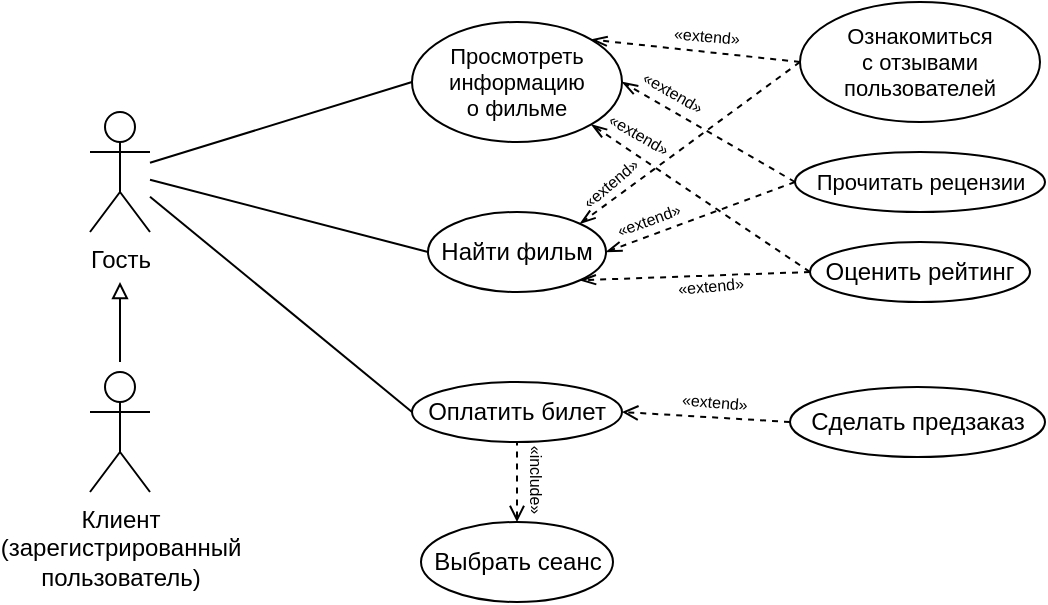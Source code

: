 <mxfile version="24.8.6" pages="3">
  <diagram name="Собственный кинотеатр" id="rnaNZMnlfwjxVZvryFjj">
    <mxGraphModel dx="683" dy="364" grid="1" gridSize="10" guides="1" tooltips="1" connect="1" arrows="1" fold="1" page="1" pageScale="1" pageWidth="827" pageHeight="1169" math="0" shadow="0">
      <root>
        <mxCell id="f3-Gvlm2Z2FciO2JjJAF-0" />
        <mxCell id="f3-Gvlm2Z2FciO2JjJAF-1" parent="f3-Gvlm2Z2FciO2JjJAF-0" />
        <mxCell id="f3-Gvlm2Z2FciO2JjJAF-2" value="Гость" style="shape=umlActor;verticalLabelPosition=bottom;verticalAlign=top;html=1;" vertex="1" parent="f3-Gvlm2Z2FciO2JjJAF-1">
          <mxGeometry x="190" y="465" width="30" height="60" as="geometry" />
        </mxCell>
        <mxCell id="f3-Gvlm2Z2FciO2JjJAF-3" value="&lt;div&gt;Клиент&lt;/div&gt;&lt;div&gt;(зарегистрированный&lt;/div&gt;&lt;div&gt;пользователь)&lt;/div&gt;" style="shape=umlActor;verticalLabelPosition=bottom;verticalAlign=top;html=1;" vertex="1" parent="f3-Gvlm2Z2FciO2JjJAF-1">
          <mxGeometry x="190" y="595" width="30" height="60" as="geometry" />
        </mxCell>
        <mxCell id="f3-Gvlm2Z2FciO2JjJAF-4" value="Оплатить билет" style="ellipse;whiteSpace=wrap;html=1;fontSize=12;" vertex="1" parent="f3-Gvlm2Z2FciO2JjJAF-1">
          <mxGeometry x="351" y="600" width="105" height="30" as="geometry" />
        </mxCell>
        <mxCell id="f3-Gvlm2Z2FciO2JjJAF-5" value="Сделать предзаказ" style="ellipse;whiteSpace=wrap;html=1;" vertex="1" parent="f3-Gvlm2Z2FciO2JjJAF-1">
          <mxGeometry x="540" y="602.5" width="127.5" height="35" as="geometry" />
        </mxCell>
        <mxCell id="f3-Gvlm2Z2FciO2JjJAF-6" value="Найти фильм" style="ellipse;whiteSpace=wrap;html=1;" vertex="1" parent="f3-Gvlm2Z2FciO2JjJAF-1">
          <mxGeometry x="359" y="515" width="89" height="40" as="geometry" />
        </mxCell>
        <mxCell id="f3-Gvlm2Z2FciO2JjJAF-7" value="Оценить рейтинг" style="ellipse;whiteSpace=wrap;html=1;" vertex="1" parent="f3-Gvlm2Z2FciO2JjJAF-1">
          <mxGeometry x="550" y="530" width="110" height="30" as="geometry" />
        </mxCell>
        <mxCell id="f3-Gvlm2Z2FciO2JjJAF-8" value="Прочитать рецензии" style="ellipse;whiteSpace=wrap;html=1;fontSize=11;spacing=2;" vertex="1" parent="f3-Gvlm2Z2FciO2JjJAF-1">
          <mxGeometry x="542.5" y="485" width="125" height="30" as="geometry" />
        </mxCell>
        <mxCell id="f3-Gvlm2Z2FciO2JjJAF-9" value="&lt;div style=&quot;font-size: 11px;&quot;&gt;Ознакомиться&lt;/div&gt;&lt;div style=&quot;font-size: 11px;&quot;&gt;с отзывами пользователей&lt;/div&gt;" style="ellipse;whiteSpace=wrap;html=1;fontSize=11;" vertex="1" parent="f3-Gvlm2Z2FciO2JjJAF-1">
          <mxGeometry x="545" y="410" width="120" height="60" as="geometry" />
        </mxCell>
        <mxCell id="f3-Gvlm2Z2FciO2JjJAF-10" value="&lt;div style=&quot;font-size: 11px;&quot;&gt;Просмотреть информацию&lt;/div&gt;&lt;div style=&quot;font-size: 11px;&quot;&gt;о фильме&lt;/div&gt;" style="ellipse;whiteSpace=wrap;html=1;fontSize=11;" vertex="1" parent="f3-Gvlm2Z2FciO2JjJAF-1">
          <mxGeometry x="351" y="420" width="105" height="60" as="geometry" />
        </mxCell>
        <mxCell id="f3-Gvlm2Z2FciO2JjJAF-11" value="Выбрать сеанс" style="ellipse;whiteSpace=wrap;html=1;" vertex="1" parent="f3-Gvlm2Z2FciO2JjJAF-1">
          <mxGeometry x="355.5" y="670" width="96" height="40" as="geometry" />
        </mxCell>
        <mxCell id="f3-Gvlm2Z2FciO2JjJAF-12" value="" style="endArrow=block;html=1;rounded=0;endFill=0;" edge="1" parent="f3-Gvlm2Z2FciO2JjJAF-1">
          <mxGeometry width="50" height="50" relative="1" as="geometry">
            <mxPoint x="205" y="590" as="sourcePoint" />
            <mxPoint x="205" y="550" as="targetPoint" />
          </mxGeometry>
        </mxCell>
        <mxCell id="f3-Gvlm2Z2FciO2JjJAF-13" value="" style="endArrow=none;html=1;rounded=0;exitX=0;exitY=0.5;exitDx=0;exitDy=0;" edge="1" parent="f3-Gvlm2Z2FciO2JjJAF-1" source="f3-Gvlm2Z2FciO2JjJAF-10" target="f3-Gvlm2Z2FciO2JjJAF-2">
          <mxGeometry width="50" height="50" relative="1" as="geometry">
            <mxPoint x="370" y="610" as="sourcePoint" />
            <mxPoint x="420" y="560" as="targetPoint" />
          </mxGeometry>
        </mxCell>
        <mxCell id="f3-Gvlm2Z2FciO2JjJAF-14" value="" style="endArrow=none;html=1;rounded=0;entryX=0;entryY=0.5;entryDx=0;entryDy=0;" edge="1" parent="f3-Gvlm2Z2FciO2JjJAF-1" source="f3-Gvlm2Z2FciO2JjJAF-2" target="f3-Gvlm2Z2FciO2JjJAF-6">
          <mxGeometry width="50" height="50" relative="1" as="geometry">
            <mxPoint x="270" y="530" as="sourcePoint" />
            <mxPoint x="420" y="560" as="targetPoint" />
          </mxGeometry>
        </mxCell>
        <mxCell id="f3-Gvlm2Z2FciO2JjJAF-15" value="" style="endArrow=none;html=1;rounded=0;entryX=0;entryY=0.5;entryDx=0;entryDy=0;" edge="1" parent="f3-Gvlm2Z2FciO2JjJAF-1" source="f3-Gvlm2Z2FciO2JjJAF-2" target="f3-Gvlm2Z2FciO2JjJAF-4">
          <mxGeometry width="50" height="50" relative="1" as="geometry">
            <mxPoint x="370" y="610" as="sourcePoint" />
            <mxPoint x="420" y="560" as="targetPoint" />
          </mxGeometry>
        </mxCell>
        <mxCell id="f3-Gvlm2Z2FciO2JjJAF-16" value="" style="endArrow=none;dashed=1;html=1;rounded=0;entryX=0.5;entryY=1;entryDx=0;entryDy=0;exitX=0.5;exitY=0;exitDx=0;exitDy=0;startArrow=open;startFill=0;" edge="1" parent="f3-Gvlm2Z2FciO2JjJAF-1" source="f3-Gvlm2Z2FciO2JjJAF-11" target="f3-Gvlm2Z2FciO2JjJAF-4">
          <mxGeometry width="50" height="50" relative="1" as="geometry">
            <mxPoint x="370" y="610" as="sourcePoint" />
            <mxPoint x="420" y="560" as="targetPoint" />
          </mxGeometry>
        </mxCell>
        <mxCell id="f3-Gvlm2Z2FciO2JjJAF-17" value="" style="endArrow=open;dashed=1;rounded=0;entryX=1;entryY=0.5;entryDx=0;entryDy=0;exitX=0;exitY=0.5;exitDx=0;exitDy=0;startArrow=none;startFill=0;endFill=0;html=1;" edge="1" parent="f3-Gvlm2Z2FciO2JjJAF-1" source="f3-Gvlm2Z2FciO2JjJAF-5" target="f3-Gvlm2Z2FciO2JjJAF-4">
          <mxGeometry width="50" height="50" relative="1" as="geometry">
            <mxPoint x="414" y="680" as="sourcePoint" />
            <mxPoint x="414" y="640" as="targetPoint" />
          </mxGeometry>
        </mxCell>
        <mxCell id="f3-Gvlm2Z2FciO2JjJAF-18" value="«extend»" style="edgeLabel;html=1;align=center;verticalAlign=middle;resizable=0;points=[];rotation=5;fontSize=8;" vertex="1" connectable="0" parent="f3-Gvlm2Z2FciO2JjJAF-17">
          <mxGeometry x="0.046" y="1" relative="1" as="geometry">
            <mxPoint x="6" y="-9" as="offset" />
          </mxGeometry>
        </mxCell>
        <mxCell id="f3-Gvlm2Z2FciO2JjJAF-19" value="" style="endArrow=openThin;dashed=1;html=1;rounded=0;entryX=1;entryY=0;entryDx=0;entryDy=0;exitX=0;exitY=0.5;exitDx=0;exitDy=0;startArrow=none;startFill=0;endFill=0;" edge="1" parent="f3-Gvlm2Z2FciO2JjJAF-1" source="f3-Gvlm2Z2FciO2JjJAF-9" target="f3-Gvlm2Z2FciO2JjJAF-10">
          <mxGeometry width="50" height="50" relative="1" as="geometry">
            <mxPoint x="535.5" y="502.5" as="sourcePoint" />
            <mxPoint x="451.5" y="497.5" as="targetPoint" />
          </mxGeometry>
        </mxCell>
        <mxCell id="f3-Gvlm2Z2FciO2JjJAF-20" value="" style="endArrow=openThin;dashed=1;html=1;rounded=0;entryX=1;entryY=0.5;entryDx=0;entryDy=0;exitX=0;exitY=0.5;exitDx=0;exitDy=0;endFill=0;" edge="1" parent="f3-Gvlm2Z2FciO2JjJAF-1" source="f3-Gvlm2Z2FciO2JjJAF-8" target="f3-Gvlm2Z2FciO2JjJAF-10">
          <mxGeometry width="50" height="50" relative="1" as="geometry">
            <mxPoint x="555" y="450" as="sourcePoint" />
            <mxPoint x="466" y="460" as="targetPoint" />
          </mxGeometry>
        </mxCell>
        <mxCell id="f3-Gvlm2Z2FciO2JjJAF-21" value="" style="endArrow=openThin;dashed=1;html=1;rounded=0;entryX=1;entryY=1;entryDx=0;entryDy=0;exitX=0;exitY=0.5;exitDx=0;exitDy=0;endFill=0;" edge="1" parent="f3-Gvlm2Z2FciO2JjJAF-1" source="f3-Gvlm2Z2FciO2JjJAF-7" target="f3-Gvlm2Z2FciO2JjJAF-10">
          <mxGeometry width="50" height="50" relative="1" as="geometry">
            <mxPoint x="553" y="510" as="sourcePoint" />
            <mxPoint x="466" y="460" as="targetPoint" />
          </mxGeometry>
        </mxCell>
        <mxCell id="f3-Gvlm2Z2FciO2JjJAF-22" value="" style="endArrow=openThin;dashed=1;html=1;rounded=0;exitX=0;exitY=0.5;exitDx=0;exitDy=0;endFill=0;entryX=1;entryY=1;entryDx=0;entryDy=0;" edge="1" parent="f3-Gvlm2Z2FciO2JjJAF-1" source="f3-Gvlm2Z2FciO2JjJAF-7" target="f3-Gvlm2Z2FciO2JjJAF-6">
          <mxGeometry width="50" height="50" relative="1" as="geometry">
            <mxPoint x="560" y="555" as="sourcePoint" />
            <mxPoint x="460" y="570" as="targetPoint" />
          </mxGeometry>
        </mxCell>
        <mxCell id="f3-Gvlm2Z2FciO2JjJAF-23" value="" style="endArrow=openThin;dashed=1;html=1;rounded=0;entryX=1;entryY=0.5;entryDx=0;entryDy=0;exitX=0;exitY=0.5;exitDx=0;exitDy=0;endFill=0;" edge="1" parent="f3-Gvlm2Z2FciO2JjJAF-1" source="f3-Gvlm2Z2FciO2JjJAF-8" target="f3-Gvlm2Z2FciO2JjJAF-6">
          <mxGeometry width="50" height="50" relative="1" as="geometry">
            <mxPoint x="553" y="510" as="sourcePoint" />
            <mxPoint x="466" y="460" as="targetPoint" />
          </mxGeometry>
        </mxCell>
        <mxCell id="f3-Gvlm2Z2FciO2JjJAF-24" value="" style="endArrow=openThin;dashed=1;html=1;rounded=0;entryX=1;entryY=0;entryDx=0;entryDy=0;exitX=0;exitY=0.5;exitDx=0;exitDy=0;startArrow=none;startFill=0;endFill=0;" edge="1" parent="f3-Gvlm2Z2FciO2JjJAF-1" source="f3-Gvlm2Z2FciO2JjJAF-9" target="f3-Gvlm2Z2FciO2JjJAF-6">
          <mxGeometry width="50" height="50" relative="1" as="geometry">
            <mxPoint x="555" y="450" as="sourcePoint" />
            <mxPoint x="451" y="439" as="targetPoint" />
          </mxGeometry>
        </mxCell>
        <mxCell id="f3-Gvlm2Z2FciO2JjJAF-25" value="«extend»" style="edgeLabel;html=1;align=center;verticalAlign=middle;resizable=0;points=[];rotation=5;fontSize=8;" vertex="1" connectable="0" parent="f3-Gvlm2Z2FciO2JjJAF-1">
          <mxGeometry x="497.998" y="426.995" as="geometry" />
        </mxCell>
        <mxCell id="f3-Gvlm2Z2FciO2JjJAF-26" value="«extend»" style="edgeLabel;html=1;align=center;verticalAlign=middle;resizable=0;points=[];rotation=355;fontSize=8;" vertex="1" connectable="0" parent="f3-Gvlm2Z2FciO2JjJAF-1">
          <mxGeometry x="499.998" y="551.995" as="geometry" />
        </mxCell>
        <mxCell id="f3-Gvlm2Z2FciO2JjJAF-27" value="«extend»" style="edgeLabel;html=1;align=center;verticalAlign=middle;resizable=0;points=[];rotation=30;fontSize=8;" vertex="1" connectable="0" parent="f3-Gvlm2Z2FciO2JjJAF-1">
          <mxGeometry x="480.998" y="454.995" as="geometry" />
        </mxCell>
        <mxCell id="f3-Gvlm2Z2FciO2JjJAF-28" value="«extend»" style="edgeLabel;html=1;align=center;verticalAlign=middle;resizable=0;points=[];rotation=30;fontSize=8;" vertex="1" connectable="0" parent="f3-Gvlm2Z2FciO2JjJAF-1">
          <mxGeometry x="465.998" y="478.995" as="geometry">
            <mxPoint x="-3.232" y="-1.598" as="offset" />
          </mxGeometry>
        </mxCell>
        <mxCell id="f3-Gvlm2Z2FciO2JjJAF-29" value="«extend»" style="edgeLabel;html=1;align=center;verticalAlign=middle;resizable=0;points=[];rotation=320;fontSize=8;" vertex="1" connectable="0" parent="f3-Gvlm2Z2FciO2JjJAF-1">
          <mxGeometry x="449.498" y="500.995" as="geometry" />
        </mxCell>
        <mxCell id="f3-Gvlm2Z2FciO2JjJAF-30" value="«extend»" style="edgeLabel;html=1;align=center;verticalAlign=middle;resizable=0;points=[];rotation=340;fontSize=8;" vertex="1" connectable="0" parent="f3-Gvlm2Z2FciO2JjJAF-1">
          <mxGeometry x="468.998" y="518.995" as="geometry" />
        </mxCell>
        <mxCell id="f3-Gvlm2Z2FciO2JjJAF-31" value="«include»" style="edgeLabel;html=1;align=center;verticalAlign=middle;resizable=0;points=[];rotation=90;fontSize=8;" vertex="1" connectable="0" parent="f3-Gvlm2Z2FciO2JjJAF-1">
          <mxGeometry x="412.998" y="647.995" as="geometry" />
        </mxCell>
      </root>
    </mxGraphModel>
  </diagram>
  <diagram name="Goodwin Cinema" id="iWJ-1zaKSu3Ji1PHFZBb">
    <mxGraphModel dx="683" dy="364" grid="1" gridSize="10" guides="1" tooltips="1" connect="1" arrows="1" fold="1" page="1" pageScale="1" pageWidth="827" pageHeight="1169" math="0" shadow="0">
      <root>
        <mxCell id="qbEH_GYG9Mnh0emsTHKD-0" />
        <mxCell id="qbEH_GYG9Mnh0emsTHKD-1" parent="qbEH_GYG9Mnh0emsTHKD-0" />
        <mxCell id="qbEH_GYG9Mnh0emsTHKD-2" value="Гость" style="shape=umlActor;verticalLabelPosition=bottom;verticalAlign=top;html=1;" vertex="1" parent="qbEH_GYG9Mnh0emsTHKD-1">
          <mxGeometry x="190" y="465" width="30" height="60" as="geometry" />
        </mxCell>
        <mxCell id="qbEH_GYG9Mnh0emsTHKD-3" value="&lt;div&gt;Клиент&lt;/div&gt;&lt;div&gt;(зарегистрированный&lt;/div&gt;&lt;div&gt;пользователь)&lt;/div&gt;" style="shape=umlActor;verticalLabelPosition=bottom;verticalAlign=top;html=1;" vertex="1" parent="qbEH_GYG9Mnh0emsTHKD-1">
          <mxGeometry x="190" y="595" width="30" height="60" as="geometry" />
        </mxCell>
        <mxCell id="qbEH_GYG9Mnh0emsTHKD-4" value="Оплатить билет" style="ellipse;whiteSpace=wrap;html=1;fontSize=12;" vertex="1" parent="qbEH_GYG9Mnh0emsTHKD-1">
          <mxGeometry x="351" y="600" width="105" height="30" as="geometry" />
        </mxCell>
        <mxCell id="qbEH_GYG9Mnh0emsTHKD-5" value="Сделать предзаказ" style="ellipse;whiteSpace=wrap;html=1;" vertex="1" parent="qbEH_GYG9Mnh0emsTHKD-1">
          <mxGeometry x="540" y="602.5" width="127.5" height="35" as="geometry" />
        </mxCell>
        <mxCell id="qbEH_GYG9Mnh0emsTHKD-6" value="Найти фильм" style="ellipse;whiteSpace=wrap;html=1;" vertex="1" parent="qbEH_GYG9Mnh0emsTHKD-1">
          <mxGeometry x="359" y="515" width="89" height="40" as="geometry" />
        </mxCell>
        <mxCell id="qbEH_GYG9Mnh0emsTHKD-7" value="Оценить рейтинг" style="ellipse;whiteSpace=wrap;html=1;" vertex="1" parent="qbEH_GYG9Mnh0emsTHKD-1">
          <mxGeometry x="550" y="530" width="110" height="30" as="geometry" />
        </mxCell>
        <mxCell id="qbEH_GYG9Mnh0emsTHKD-8" value="Прочитать рецензии" style="ellipse;whiteSpace=wrap;html=1;fontSize=11;spacing=2;" vertex="1" parent="qbEH_GYG9Mnh0emsTHKD-1">
          <mxGeometry x="542.5" y="485" width="125" height="30" as="geometry" />
        </mxCell>
        <mxCell id="qbEH_GYG9Mnh0emsTHKD-9" value="&lt;div style=&quot;font-size: 11px;&quot;&gt;Ознакомиться&lt;/div&gt;&lt;div style=&quot;font-size: 11px;&quot;&gt;с отзывами пользователей&lt;/div&gt;" style="ellipse;whiteSpace=wrap;html=1;fontSize=11;" vertex="1" parent="qbEH_GYG9Mnh0emsTHKD-1">
          <mxGeometry x="545" y="410" width="120" height="60" as="geometry" />
        </mxCell>
        <mxCell id="qbEH_GYG9Mnh0emsTHKD-10" value="&lt;div style=&quot;font-size: 11px;&quot;&gt;Просмотреть информацию&lt;/div&gt;&lt;div style=&quot;font-size: 11px;&quot;&gt;о фильме&lt;/div&gt;" style="ellipse;whiteSpace=wrap;html=1;fontSize=11;" vertex="1" parent="qbEH_GYG9Mnh0emsTHKD-1">
          <mxGeometry x="351" y="420" width="105" height="60" as="geometry" />
        </mxCell>
        <mxCell id="qbEH_GYG9Mnh0emsTHKD-11" value="Выбрать сеанс" style="ellipse;whiteSpace=wrap;html=1;" vertex="1" parent="qbEH_GYG9Mnh0emsTHKD-1">
          <mxGeometry x="355.5" y="670" width="96" height="40" as="geometry" />
        </mxCell>
        <mxCell id="qbEH_GYG9Mnh0emsTHKD-12" value="" style="endArrow=block;html=1;rounded=0;endFill=0;" edge="1" parent="qbEH_GYG9Mnh0emsTHKD-1">
          <mxGeometry width="50" height="50" relative="1" as="geometry">
            <mxPoint x="205" y="590" as="sourcePoint" />
            <mxPoint x="205" y="550" as="targetPoint" />
          </mxGeometry>
        </mxCell>
        <mxCell id="qbEH_GYG9Mnh0emsTHKD-13" value="" style="endArrow=none;html=1;rounded=0;exitX=0;exitY=0.5;exitDx=0;exitDy=0;" edge="1" parent="qbEH_GYG9Mnh0emsTHKD-1" source="qbEH_GYG9Mnh0emsTHKD-10" target="qbEH_GYG9Mnh0emsTHKD-2">
          <mxGeometry width="50" height="50" relative="1" as="geometry">
            <mxPoint x="370" y="610" as="sourcePoint" />
            <mxPoint x="420" y="560" as="targetPoint" />
          </mxGeometry>
        </mxCell>
        <mxCell id="qbEH_GYG9Mnh0emsTHKD-14" value="" style="endArrow=none;html=1;rounded=0;entryX=0;entryY=0.5;entryDx=0;entryDy=0;" edge="1" parent="qbEH_GYG9Mnh0emsTHKD-1" source="qbEH_GYG9Mnh0emsTHKD-2" target="qbEH_GYG9Mnh0emsTHKD-6">
          <mxGeometry width="50" height="50" relative="1" as="geometry">
            <mxPoint x="270" y="530" as="sourcePoint" />
            <mxPoint x="420" y="560" as="targetPoint" />
          </mxGeometry>
        </mxCell>
        <mxCell id="qbEH_GYG9Mnh0emsTHKD-15" value="" style="endArrow=none;html=1;rounded=0;entryX=0;entryY=0.5;entryDx=0;entryDy=0;" edge="1" parent="qbEH_GYG9Mnh0emsTHKD-1" source="qbEH_GYG9Mnh0emsTHKD-2" target="qbEH_GYG9Mnh0emsTHKD-4">
          <mxGeometry width="50" height="50" relative="1" as="geometry">
            <mxPoint x="370" y="610" as="sourcePoint" />
            <mxPoint x="420" y="560" as="targetPoint" />
          </mxGeometry>
        </mxCell>
        <mxCell id="qbEH_GYG9Mnh0emsTHKD-16" value="" style="endArrow=none;dashed=1;html=1;rounded=0;entryX=0.5;entryY=1;entryDx=0;entryDy=0;exitX=0.5;exitY=0;exitDx=0;exitDy=0;startArrow=open;startFill=0;" edge="1" parent="qbEH_GYG9Mnh0emsTHKD-1" source="qbEH_GYG9Mnh0emsTHKD-11" target="qbEH_GYG9Mnh0emsTHKD-4">
          <mxGeometry width="50" height="50" relative="1" as="geometry">
            <mxPoint x="370" y="610" as="sourcePoint" />
            <mxPoint x="420" y="560" as="targetPoint" />
          </mxGeometry>
        </mxCell>
        <mxCell id="qbEH_GYG9Mnh0emsTHKD-17" value="" style="endArrow=open;dashed=1;rounded=0;entryX=1;entryY=0.5;entryDx=0;entryDy=0;exitX=0;exitY=0.5;exitDx=0;exitDy=0;startArrow=none;startFill=0;endFill=0;html=1;" edge="1" parent="qbEH_GYG9Mnh0emsTHKD-1" source="qbEH_GYG9Mnh0emsTHKD-5" target="qbEH_GYG9Mnh0emsTHKD-4">
          <mxGeometry width="50" height="50" relative="1" as="geometry">
            <mxPoint x="414" y="680" as="sourcePoint" />
            <mxPoint x="414" y="640" as="targetPoint" />
          </mxGeometry>
        </mxCell>
        <mxCell id="qbEH_GYG9Mnh0emsTHKD-18" value="«extend»" style="edgeLabel;html=1;align=center;verticalAlign=middle;resizable=0;points=[];rotation=5;fontSize=8;" vertex="1" connectable="0" parent="qbEH_GYG9Mnh0emsTHKD-17">
          <mxGeometry x="0.046" y="1" relative="1" as="geometry">
            <mxPoint x="6" y="-9" as="offset" />
          </mxGeometry>
        </mxCell>
        <mxCell id="qbEH_GYG9Mnh0emsTHKD-19" value="" style="endArrow=openThin;dashed=1;html=1;rounded=0;entryX=1;entryY=0;entryDx=0;entryDy=0;exitX=0;exitY=0.5;exitDx=0;exitDy=0;startArrow=none;startFill=0;endFill=0;" edge="1" parent="qbEH_GYG9Mnh0emsTHKD-1" source="qbEH_GYG9Mnh0emsTHKD-9" target="qbEH_GYG9Mnh0emsTHKD-10">
          <mxGeometry width="50" height="50" relative="1" as="geometry">
            <mxPoint x="535.5" y="502.5" as="sourcePoint" />
            <mxPoint x="451.5" y="497.5" as="targetPoint" />
          </mxGeometry>
        </mxCell>
        <mxCell id="qbEH_GYG9Mnh0emsTHKD-20" value="" style="endArrow=openThin;dashed=1;html=1;rounded=0;entryX=1;entryY=0.5;entryDx=0;entryDy=0;exitX=0;exitY=0.5;exitDx=0;exitDy=0;endFill=0;" edge="1" parent="qbEH_GYG9Mnh0emsTHKD-1" source="qbEH_GYG9Mnh0emsTHKD-8" target="qbEH_GYG9Mnh0emsTHKD-10">
          <mxGeometry width="50" height="50" relative="1" as="geometry">
            <mxPoint x="555" y="450" as="sourcePoint" />
            <mxPoint x="466" y="460" as="targetPoint" />
          </mxGeometry>
        </mxCell>
        <mxCell id="qbEH_GYG9Mnh0emsTHKD-21" value="" style="endArrow=openThin;dashed=1;html=1;rounded=0;entryX=1;entryY=1;entryDx=0;entryDy=0;exitX=0;exitY=0.5;exitDx=0;exitDy=0;endFill=0;" edge="1" parent="qbEH_GYG9Mnh0emsTHKD-1" source="qbEH_GYG9Mnh0emsTHKD-7" target="qbEH_GYG9Mnh0emsTHKD-10">
          <mxGeometry width="50" height="50" relative="1" as="geometry">
            <mxPoint x="553" y="510" as="sourcePoint" />
            <mxPoint x="466" y="460" as="targetPoint" />
          </mxGeometry>
        </mxCell>
        <mxCell id="qbEH_GYG9Mnh0emsTHKD-22" value="" style="endArrow=openThin;dashed=1;html=1;rounded=0;exitX=0;exitY=0.5;exitDx=0;exitDy=0;endFill=0;entryX=1;entryY=1;entryDx=0;entryDy=0;" edge="1" parent="qbEH_GYG9Mnh0emsTHKD-1" source="qbEH_GYG9Mnh0emsTHKD-7" target="qbEH_GYG9Mnh0emsTHKD-6">
          <mxGeometry width="50" height="50" relative="1" as="geometry">
            <mxPoint x="560" y="555" as="sourcePoint" />
            <mxPoint x="460" y="570" as="targetPoint" />
          </mxGeometry>
        </mxCell>
        <mxCell id="qbEH_GYG9Mnh0emsTHKD-23" value="" style="endArrow=openThin;dashed=1;html=1;rounded=0;entryX=1;entryY=0.5;entryDx=0;entryDy=0;exitX=0;exitY=0.5;exitDx=0;exitDy=0;endFill=0;" edge="1" parent="qbEH_GYG9Mnh0emsTHKD-1" source="qbEH_GYG9Mnh0emsTHKD-8" target="qbEH_GYG9Mnh0emsTHKD-6">
          <mxGeometry width="50" height="50" relative="1" as="geometry">
            <mxPoint x="553" y="510" as="sourcePoint" />
            <mxPoint x="466" y="460" as="targetPoint" />
          </mxGeometry>
        </mxCell>
        <mxCell id="qbEH_GYG9Mnh0emsTHKD-24" value="" style="endArrow=openThin;dashed=1;html=1;rounded=0;entryX=1;entryY=0;entryDx=0;entryDy=0;exitX=0;exitY=0.5;exitDx=0;exitDy=0;startArrow=none;startFill=0;endFill=0;" edge="1" parent="qbEH_GYG9Mnh0emsTHKD-1" source="qbEH_GYG9Mnh0emsTHKD-9" target="qbEH_GYG9Mnh0emsTHKD-6">
          <mxGeometry width="50" height="50" relative="1" as="geometry">
            <mxPoint x="555" y="450" as="sourcePoint" />
            <mxPoint x="451" y="439" as="targetPoint" />
          </mxGeometry>
        </mxCell>
        <mxCell id="qbEH_GYG9Mnh0emsTHKD-25" value="«extend»" style="edgeLabel;html=1;align=center;verticalAlign=middle;resizable=0;points=[];rotation=5;fontSize=8;" vertex="1" connectable="0" parent="qbEH_GYG9Mnh0emsTHKD-1">
          <mxGeometry x="497.998" y="426.995" as="geometry" />
        </mxCell>
        <mxCell id="qbEH_GYG9Mnh0emsTHKD-26" value="«extend»" style="edgeLabel;html=1;align=center;verticalAlign=middle;resizable=0;points=[];rotation=355;fontSize=8;" vertex="1" connectable="0" parent="qbEH_GYG9Mnh0emsTHKD-1">
          <mxGeometry x="499.998" y="551.995" as="geometry" />
        </mxCell>
        <mxCell id="qbEH_GYG9Mnh0emsTHKD-27" value="«extend»" style="edgeLabel;html=1;align=center;verticalAlign=middle;resizable=0;points=[];rotation=30;fontSize=8;" vertex="1" connectable="0" parent="qbEH_GYG9Mnh0emsTHKD-1">
          <mxGeometry x="480.998" y="454.995" as="geometry" />
        </mxCell>
        <mxCell id="qbEH_GYG9Mnh0emsTHKD-28" value="«extend»" style="edgeLabel;html=1;align=center;verticalAlign=middle;resizable=0;points=[];rotation=30;fontSize=8;" vertex="1" connectable="0" parent="qbEH_GYG9Mnh0emsTHKD-1">
          <mxGeometry x="465.998" y="478.995" as="geometry">
            <mxPoint x="-3.232" y="-1.598" as="offset" />
          </mxGeometry>
        </mxCell>
        <mxCell id="qbEH_GYG9Mnh0emsTHKD-29" value="«extend»" style="edgeLabel;html=1;align=center;verticalAlign=middle;resizable=0;points=[];rotation=320;fontSize=8;" vertex="1" connectable="0" parent="qbEH_GYG9Mnh0emsTHKD-1">
          <mxGeometry x="449.498" y="500.995" as="geometry" />
        </mxCell>
        <mxCell id="qbEH_GYG9Mnh0emsTHKD-30" value="«extend»" style="edgeLabel;html=1;align=center;verticalAlign=middle;resizable=0;points=[];rotation=340;fontSize=8;" vertex="1" connectable="0" parent="qbEH_GYG9Mnh0emsTHKD-1">
          <mxGeometry x="468.998" y="518.995" as="geometry" />
        </mxCell>
        <mxCell id="qbEH_GYG9Mnh0emsTHKD-31" value="«include»" style="edgeLabel;html=1;align=center;verticalAlign=middle;resizable=0;points=[];rotation=90;fontSize=8;" vertex="1" connectable="0" parent="qbEH_GYG9Mnh0emsTHKD-1">
          <mxGeometry x="412.998" y="647.995" as="geometry" />
        </mxCell>
      </root>
    </mxGraphModel>
  </diagram>
  <diagram name="Fakel" id="J5MovJHjWMtqBHR7f5Ix">
    <mxGraphModel dx="683" dy="364" grid="1" gridSize="10" guides="1" tooltips="1" connect="1" arrows="1" fold="1" page="1" pageScale="1" pageWidth="827" pageHeight="1169" math="0" shadow="0">
      <root>
        <mxCell id="PKpnp_iKhnU0a8_UWCfo-0" />
        <mxCell id="PKpnp_iKhnU0a8_UWCfo-1" parent="PKpnp_iKhnU0a8_UWCfo-0" />
        <mxCell id="PKpnp_iKhnU0a8_UWCfo-2" value="Гость" style="shape=umlActor;verticalLabelPosition=bottom;verticalAlign=top;html=1;" vertex="1" parent="PKpnp_iKhnU0a8_UWCfo-1">
          <mxGeometry x="190" y="465" width="30" height="60" as="geometry" />
        </mxCell>
        <mxCell id="PKpnp_iKhnU0a8_UWCfo-3" value="&lt;div&gt;Клиент&lt;/div&gt;&lt;div&gt;(зарегистрированный&lt;/div&gt;&lt;div&gt;пользователь)&lt;/div&gt;" style="shape=umlActor;verticalLabelPosition=bottom;verticalAlign=top;html=1;" vertex="1" parent="PKpnp_iKhnU0a8_UWCfo-1">
          <mxGeometry x="190" y="595" width="30" height="60" as="geometry" />
        </mxCell>
        <mxCell id="PKpnp_iKhnU0a8_UWCfo-4" value="Оплатить билет" style="ellipse;whiteSpace=wrap;html=1;fontSize=12;" vertex="1" parent="PKpnp_iKhnU0a8_UWCfo-1">
          <mxGeometry x="351" y="600" width="105" height="30" as="geometry" />
        </mxCell>
        <mxCell id="PKpnp_iKhnU0a8_UWCfo-5" value="Сделать предзаказ" style="ellipse;whiteSpace=wrap;html=1;" vertex="1" parent="PKpnp_iKhnU0a8_UWCfo-1">
          <mxGeometry x="540" y="602.5" width="127.5" height="35" as="geometry" />
        </mxCell>
        <mxCell id="PKpnp_iKhnU0a8_UWCfo-6" value="Найти фильм" style="ellipse;whiteSpace=wrap;html=1;" vertex="1" parent="PKpnp_iKhnU0a8_UWCfo-1">
          <mxGeometry x="359" y="515" width="89" height="40" as="geometry" />
        </mxCell>
        <mxCell id="PKpnp_iKhnU0a8_UWCfo-7" value="Оценить рейтинг" style="ellipse;whiteSpace=wrap;html=1;" vertex="1" parent="PKpnp_iKhnU0a8_UWCfo-1">
          <mxGeometry x="550" y="530" width="110" height="30" as="geometry" />
        </mxCell>
        <mxCell id="PKpnp_iKhnU0a8_UWCfo-8" value="Прочитать рецензии" style="ellipse;whiteSpace=wrap;html=1;fontSize=11;spacing=2;" vertex="1" parent="PKpnp_iKhnU0a8_UWCfo-1">
          <mxGeometry x="542.5" y="485" width="125" height="30" as="geometry" />
        </mxCell>
        <mxCell id="PKpnp_iKhnU0a8_UWCfo-9" value="&lt;div style=&quot;font-size: 11px;&quot;&gt;Ознакомиться&lt;/div&gt;&lt;div style=&quot;font-size: 11px;&quot;&gt;с отзывами пользователей&lt;/div&gt;" style="ellipse;whiteSpace=wrap;html=1;fontSize=11;" vertex="1" parent="PKpnp_iKhnU0a8_UWCfo-1">
          <mxGeometry x="545" y="410" width="120" height="60" as="geometry" />
        </mxCell>
        <mxCell id="PKpnp_iKhnU0a8_UWCfo-10" value="&lt;div style=&quot;font-size: 11px;&quot;&gt;Просмотреть информацию&lt;/div&gt;&lt;div style=&quot;font-size: 11px;&quot;&gt;о фильме&lt;/div&gt;" style="ellipse;whiteSpace=wrap;html=1;fontSize=11;" vertex="1" parent="PKpnp_iKhnU0a8_UWCfo-1">
          <mxGeometry x="351" y="420" width="105" height="60" as="geometry" />
        </mxCell>
        <mxCell id="PKpnp_iKhnU0a8_UWCfo-11" value="Выбрать сеанс" style="ellipse;whiteSpace=wrap;html=1;" vertex="1" parent="PKpnp_iKhnU0a8_UWCfo-1">
          <mxGeometry x="355.5" y="670" width="96" height="40" as="geometry" />
        </mxCell>
        <mxCell id="PKpnp_iKhnU0a8_UWCfo-12" value="" style="endArrow=block;html=1;rounded=0;endFill=0;" edge="1" parent="PKpnp_iKhnU0a8_UWCfo-1">
          <mxGeometry width="50" height="50" relative="1" as="geometry">
            <mxPoint x="205" y="590" as="sourcePoint" />
            <mxPoint x="205" y="550" as="targetPoint" />
          </mxGeometry>
        </mxCell>
        <mxCell id="PKpnp_iKhnU0a8_UWCfo-13" value="" style="endArrow=none;html=1;rounded=0;exitX=0;exitY=0.5;exitDx=0;exitDy=0;" edge="1" parent="PKpnp_iKhnU0a8_UWCfo-1" source="PKpnp_iKhnU0a8_UWCfo-10" target="PKpnp_iKhnU0a8_UWCfo-2">
          <mxGeometry width="50" height="50" relative="1" as="geometry">
            <mxPoint x="370" y="610" as="sourcePoint" />
            <mxPoint x="420" y="560" as="targetPoint" />
          </mxGeometry>
        </mxCell>
        <mxCell id="PKpnp_iKhnU0a8_UWCfo-14" value="" style="endArrow=none;html=1;rounded=0;entryX=0;entryY=0.5;entryDx=0;entryDy=0;" edge="1" parent="PKpnp_iKhnU0a8_UWCfo-1" source="PKpnp_iKhnU0a8_UWCfo-2" target="PKpnp_iKhnU0a8_UWCfo-6">
          <mxGeometry width="50" height="50" relative="1" as="geometry">
            <mxPoint x="270" y="530" as="sourcePoint" />
            <mxPoint x="420" y="560" as="targetPoint" />
          </mxGeometry>
        </mxCell>
        <mxCell id="PKpnp_iKhnU0a8_UWCfo-15" value="" style="endArrow=none;html=1;rounded=0;entryX=0;entryY=0.5;entryDx=0;entryDy=0;" edge="1" parent="PKpnp_iKhnU0a8_UWCfo-1" source="PKpnp_iKhnU0a8_UWCfo-2" target="PKpnp_iKhnU0a8_UWCfo-4">
          <mxGeometry width="50" height="50" relative="1" as="geometry">
            <mxPoint x="370" y="610" as="sourcePoint" />
            <mxPoint x="420" y="560" as="targetPoint" />
          </mxGeometry>
        </mxCell>
        <mxCell id="PKpnp_iKhnU0a8_UWCfo-16" value="" style="endArrow=none;dashed=1;html=1;rounded=0;entryX=0.5;entryY=1;entryDx=0;entryDy=0;exitX=0.5;exitY=0;exitDx=0;exitDy=0;startArrow=open;startFill=0;" edge="1" parent="PKpnp_iKhnU0a8_UWCfo-1" source="PKpnp_iKhnU0a8_UWCfo-11" target="PKpnp_iKhnU0a8_UWCfo-4">
          <mxGeometry width="50" height="50" relative="1" as="geometry">
            <mxPoint x="370" y="610" as="sourcePoint" />
            <mxPoint x="420" y="560" as="targetPoint" />
          </mxGeometry>
        </mxCell>
        <mxCell id="PKpnp_iKhnU0a8_UWCfo-17" value="" style="endArrow=open;dashed=1;rounded=0;entryX=1;entryY=0.5;entryDx=0;entryDy=0;exitX=0;exitY=0.5;exitDx=0;exitDy=0;startArrow=none;startFill=0;endFill=0;html=1;" edge="1" parent="PKpnp_iKhnU0a8_UWCfo-1" source="PKpnp_iKhnU0a8_UWCfo-5" target="PKpnp_iKhnU0a8_UWCfo-4">
          <mxGeometry width="50" height="50" relative="1" as="geometry">
            <mxPoint x="414" y="680" as="sourcePoint" />
            <mxPoint x="414" y="640" as="targetPoint" />
          </mxGeometry>
        </mxCell>
        <mxCell id="PKpnp_iKhnU0a8_UWCfo-18" value="«extend»" style="edgeLabel;html=1;align=center;verticalAlign=middle;resizable=0;points=[];rotation=5;fontSize=8;" vertex="1" connectable="0" parent="PKpnp_iKhnU0a8_UWCfo-17">
          <mxGeometry x="0.046" y="1" relative="1" as="geometry">
            <mxPoint x="6" y="-9" as="offset" />
          </mxGeometry>
        </mxCell>
        <mxCell id="PKpnp_iKhnU0a8_UWCfo-19" value="" style="endArrow=openThin;dashed=1;html=1;rounded=0;entryX=1;entryY=0;entryDx=0;entryDy=0;exitX=0;exitY=0.5;exitDx=0;exitDy=0;startArrow=none;startFill=0;endFill=0;" edge="1" parent="PKpnp_iKhnU0a8_UWCfo-1" source="PKpnp_iKhnU0a8_UWCfo-9" target="PKpnp_iKhnU0a8_UWCfo-10">
          <mxGeometry width="50" height="50" relative="1" as="geometry">
            <mxPoint x="535.5" y="502.5" as="sourcePoint" />
            <mxPoint x="451.5" y="497.5" as="targetPoint" />
          </mxGeometry>
        </mxCell>
        <mxCell id="PKpnp_iKhnU0a8_UWCfo-20" value="" style="endArrow=openThin;dashed=1;html=1;rounded=0;entryX=1;entryY=0.5;entryDx=0;entryDy=0;exitX=0;exitY=0.5;exitDx=0;exitDy=0;endFill=0;" edge="1" parent="PKpnp_iKhnU0a8_UWCfo-1" source="PKpnp_iKhnU0a8_UWCfo-8" target="PKpnp_iKhnU0a8_UWCfo-10">
          <mxGeometry width="50" height="50" relative="1" as="geometry">
            <mxPoint x="555" y="450" as="sourcePoint" />
            <mxPoint x="466" y="460" as="targetPoint" />
          </mxGeometry>
        </mxCell>
        <mxCell id="PKpnp_iKhnU0a8_UWCfo-21" value="" style="endArrow=openThin;dashed=1;html=1;rounded=0;entryX=1;entryY=1;entryDx=0;entryDy=0;exitX=0;exitY=0.5;exitDx=0;exitDy=0;endFill=0;" edge="1" parent="PKpnp_iKhnU0a8_UWCfo-1" source="PKpnp_iKhnU0a8_UWCfo-7" target="PKpnp_iKhnU0a8_UWCfo-10">
          <mxGeometry width="50" height="50" relative="1" as="geometry">
            <mxPoint x="553" y="510" as="sourcePoint" />
            <mxPoint x="466" y="460" as="targetPoint" />
          </mxGeometry>
        </mxCell>
        <mxCell id="PKpnp_iKhnU0a8_UWCfo-22" value="" style="endArrow=openThin;dashed=1;html=1;rounded=0;exitX=0;exitY=0.5;exitDx=0;exitDy=0;endFill=0;entryX=1;entryY=1;entryDx=0;entryDy=0;" edge="1" parent="PKpnp_iKhnU0a8_UWCfo-1" source="PKpnp_iKhnU0a8_UWCfo-7" target="PKpnp_iKhnU0a8_UWCfo-6">
          <mxGeometry width="50" height="50" relative="1" as="geometry">
            <mxPoint x="560" y="555" as="sourcePoint" />
            <mxPoint x="460" y="570" as="targetPoint" />
          </mxGeometry>
        </mxCell>
        <mxCell id="PKpnp_iKhnU0a8_UWCfo-23" value="" style="endArrow=openThin;dashed=1;html=1;rounded=0;entryX=1;entryY=0.5;entryDx=0;entryDy=0;exitX=0;exitY=0.5;exitDx=0;exitDy=0;endFill=0;" edge="1" parent="PKpnp_iKhnU0a8_UWCfo-1" source="PKpnp_iKhnU0a8_UWCfo-8" target="PKpnp_iKhnU0a8_UWCfo-6">
          <mxGeometry width="50" height="50" relative="1" as="geometry">
            <mxPoint x="553" y="510" as="sourcePoint" />
            <mxPoint x="466" y="460" as="targetPoint" />
          </mxGeometry>
        </mxCell>
        <mxCell id="PKpnp_iKhnU0a8_UWCfo-24" value="" style="endArrow=openThin;dashed=1;html=1;rounded=0;entryX=1;entryY=0;entryDx=0;entryDy=0;exitX=0;exitY=0.5;exitDx=0;exitDy=0;startArrow=none;startFill=0;endFill=0;" edge="1" parent="PKpnp_iKhnU0a8_UWCfo-1" source="PKpnp_iKhnU0a8_UWCfo-9" target="PKpnp_iKhnU0a8_UWCfo-6">
          <mxGeometry width="50" height="50" relative="1" as="geometry">
            <mxPoint x="555" y="450" as="sourcePoint" />
            <mxPoint x="451" y="439" as="targetPoint" />
          </mxGeometry>
        </mxCell>
        <mxCell id="PKpnp_iKhnU0a8_UWCfo-25" value="«extend»" style="edgeLabel;html=1;align=center;verticalAlign=middle;resizable=0;points=[];rotation=5;fontSize=8;" vertex="1" connectable="0" parent="PKpnp_iKhnU0a8_UWCfo-1">
          <mxGeometry x="497.998" y="426.995" as="geometry" />
        </mxCell>
        <mxCell id="PKpnp_iKhnU0a8_UWCfo-26" value="«extend»" style="edgeLabel;html=1;align=center;verticalAlign=middle;resizable=0;points=[];rotation=355;fontSize=8;" vertex="1" connectable="0" parent="PKpnp_iKhnU0a8_UWCfo-1">
          <mxGeometry x="499.998" y="551.995" as="geometry" />
        </mxCell>
        <mxCell id="PKpnp_iKhnU0a8_UWCfo-27" value="«extend»" style="edgeLabel;html=1;align=center;verticalAlign=middle;resizable=0;points=[];rotation=30;fontSize=8;" vertex="1" connectable="0" parent="PKpnp_iKhnU0a8_UWCfo-1">
          <mxGeometry x="480.998" y="454.995" as="geometry" />
        </mxCell>
        <mxCell id="PKpnp_iKhnU0a8_UWCfo-28" value="«extend»" style="edgeLabel;html=1;align=center;verticalAlign=middle;resizable=0;points=[];rotation=30;fontSize=8;" vertex="1" connectable="0" parent="PKpnp_iKhnU0a8_UWCfo-1">
          <mxGeometry x="465.998" y="478.995" as="geometry">
            <mxPoint x="-3.232" y="-1.598" as="offset" />
          </mxGeometry>
        </mxCell>
        <mxCell id="PKpnp_iKhnU0a8_UWCfo-29" value="«extend»" style="edgeLabel;html=1;align=center;verticalAlign=middle;resizable=0;points=[];rotation=320;fontSize=8;" vertex="1" connectable="0" parent="PKpnp_iKhnU0a8_UWCfo-1">
          <mxGeometry x="449.498" y="500.995" as="geometry" />
        </mxCell>
        <mxCell id="PKpnp_iKhnU0a8_UWCfo-30" value="«extend»" style="edgeLabel;html=1;align=center;verticalAlign=middle;resizable=0;points=[];rotation=340;fontSize=8;" vertex="1" connectable="0" parent="PKpnp_iKhnU0a8_UWCfo-1">
          <mxGeometry x="468.998" y="518.995" as="geometry" />
        </mxCell>
        <mxCell id="PKpnp_iKhnU0a8_UWCfo-31" value="«include»" style="edgeLabel;html=1;align=center;verticalAlign=middle;resizable=0;points=[];rotation=90;fontSize=8;" vertex="1" connectable="0" parent="PKpnp_iKhnU0a8_UWCfo-1">
          <mxGeometry x="412.998" y="647.995" as="geometry" />
        </mxCell>
      </root>
    </mxGraphModel>
  </diagram>
</mxfile>
